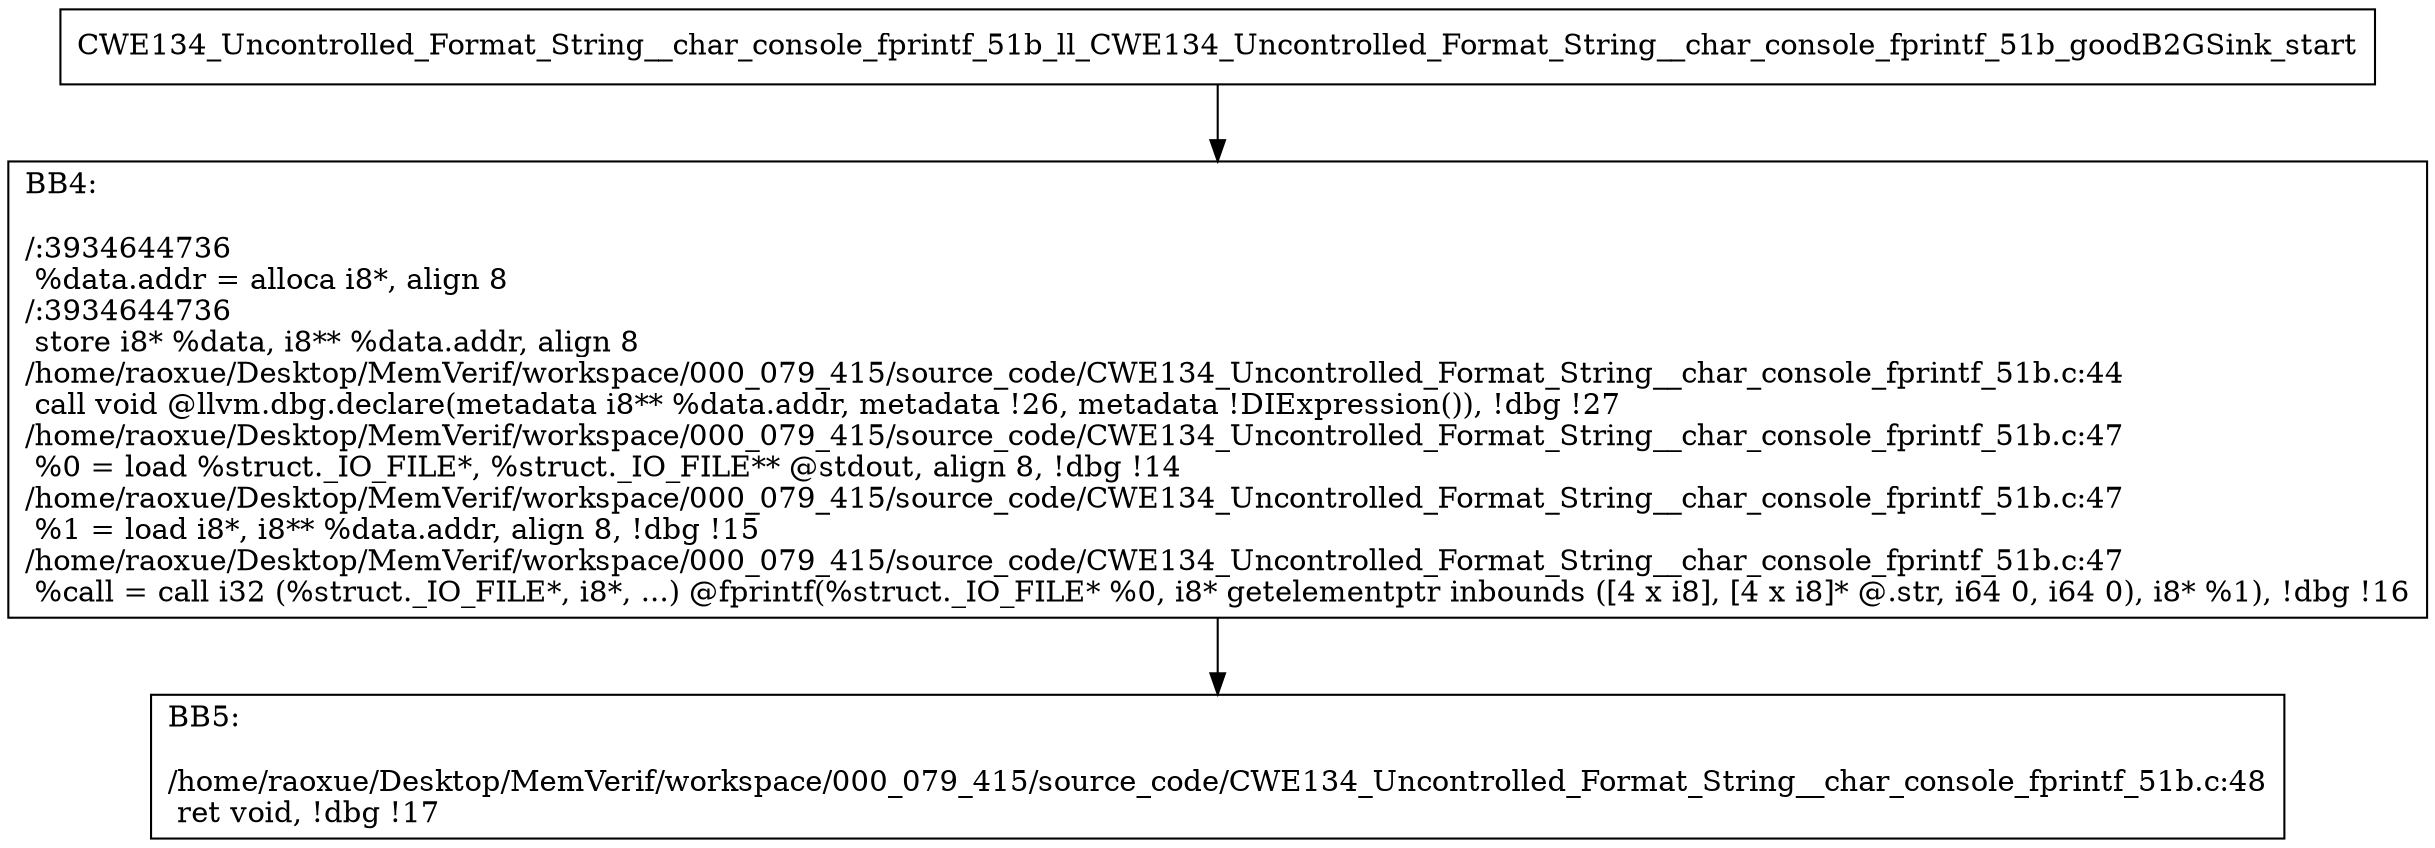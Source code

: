 digraph "CFG for'CWE134_Uncontrolled_Format_String__char_console_fprintf_51b_ll_CWE134_Uncontrolled_Format_String__char_console_fprintf_51b_goodB2GSink' function" {
	BBCWE134_Uncontrolled_Format_String__char_console_fprintf_51b_ll_CWE134_Uncontrolled_Format_String__char_console_fprintf_51b_goodB2GSink_start[shape=record,label="{CWE134_Uncontrolled_Format_String__char_console_fprintf_51b_ll_CWE134_Uncontrolled_Format_String__char_console_fprintf_51b_goodB2GSink_start}"];
	BBCWE134_Uncontrolled_Format_String__char_console_fprintf_51b_ll_CWE134_Uncontrolled_Format_String__char_console_fprintf_51b_goodB2GSink_start-> CWE134_Uncontrolled_Format_String__char_console_fprintf_51b_ll_CWE134_Uncontrolled_Format_String__char_console_fprintf_51b_goodB2GSinkBB4;
	CWE134_Uncontrolled_Format_String__char_console_fprintf_51b_ll_CWE134_Uncontrolled_Format_String__char_console_fprintf_51b_goodB2GSinkBB4 [shape=record, label="{BB4:\l\l/:3934644736\l
  %data.addr = alloca i8*, align 8\l
/:3934644736\l
  store i8* %data, i8** %data.addr, align 8\l
/home/raoxue/Desktop/MemVerif/workspace/000_079_415/source_code/CWE134_Uncontrolled_Format_String__char_console_fprintf_51b.c:44\l
  call void @llvm.dbg.declare(metadata i8** %data.addr, metadata !26, metadata !DIExpression()), !dbg !27\l
/home/raoxue/Desktop/MemVerif/workspace/000_079_415/source_code/CWE134_Uncontrolled_Format_String__char_console_fprintf_51b.c:47\l
  %0 = load %struct._IO_FILE*, %struct._IO_FILE** @stdout, align 8, !dbg !14\l
/home/raoxue/Desktop/MemVerif/workspace/000_079_415/source_code/CWE134_Uncontrolled_Format_String__char_console_fprintf_51b.c:47\l
  %1 = load i8*, i8** %data.addr, align 8, !dbg !15\l
/home/raoxue/Desktop/MemVerif/workspace/000_079_415/source_code/CWE134_Uncontrolled_Format_String__char_console_fprintf_51b.c:47\l
  %call = call i32 (%struct._IO_FILE*, i8*, ...) @fprintf(%struct._IO_FILE* %0, i8* getelementptr inbounds ([4 x i8], [4 x i8]* @.str, i64 0, i64 0), i8* %1), !dbg !16\l
}"];
	CWE134_Uncontrolled_Format_String__char_console_fprintf_51b_ll_CWE134_Uncontrolled_Format_String__char_console_fprintf_51b_goodB2GSinkBB4-> CWE134_Uncontrolled_Format_String__char_console_fprintf_51b_ll_CWE134_Uncontrolled_Format_String__char_console_fprintf_51b_goodB2GSinkBB5;
	CWE134_Uncontrolled_Format_String__char_console_fprintf_51b_ll_CWE134_Uncontrolled_Format_String__char_console_fprintf_51b_goodB2GSinkBB5 [shape=record, label="{BB5:\l\l/home/raoxue/Desktop/MemVerif/workspace/000_079_415/source_code/CWE134_Uncontrolled_Format_String__char_console_fprintf_51b.c:48\l
  ret void, !dbg !17\l
}"];
}
